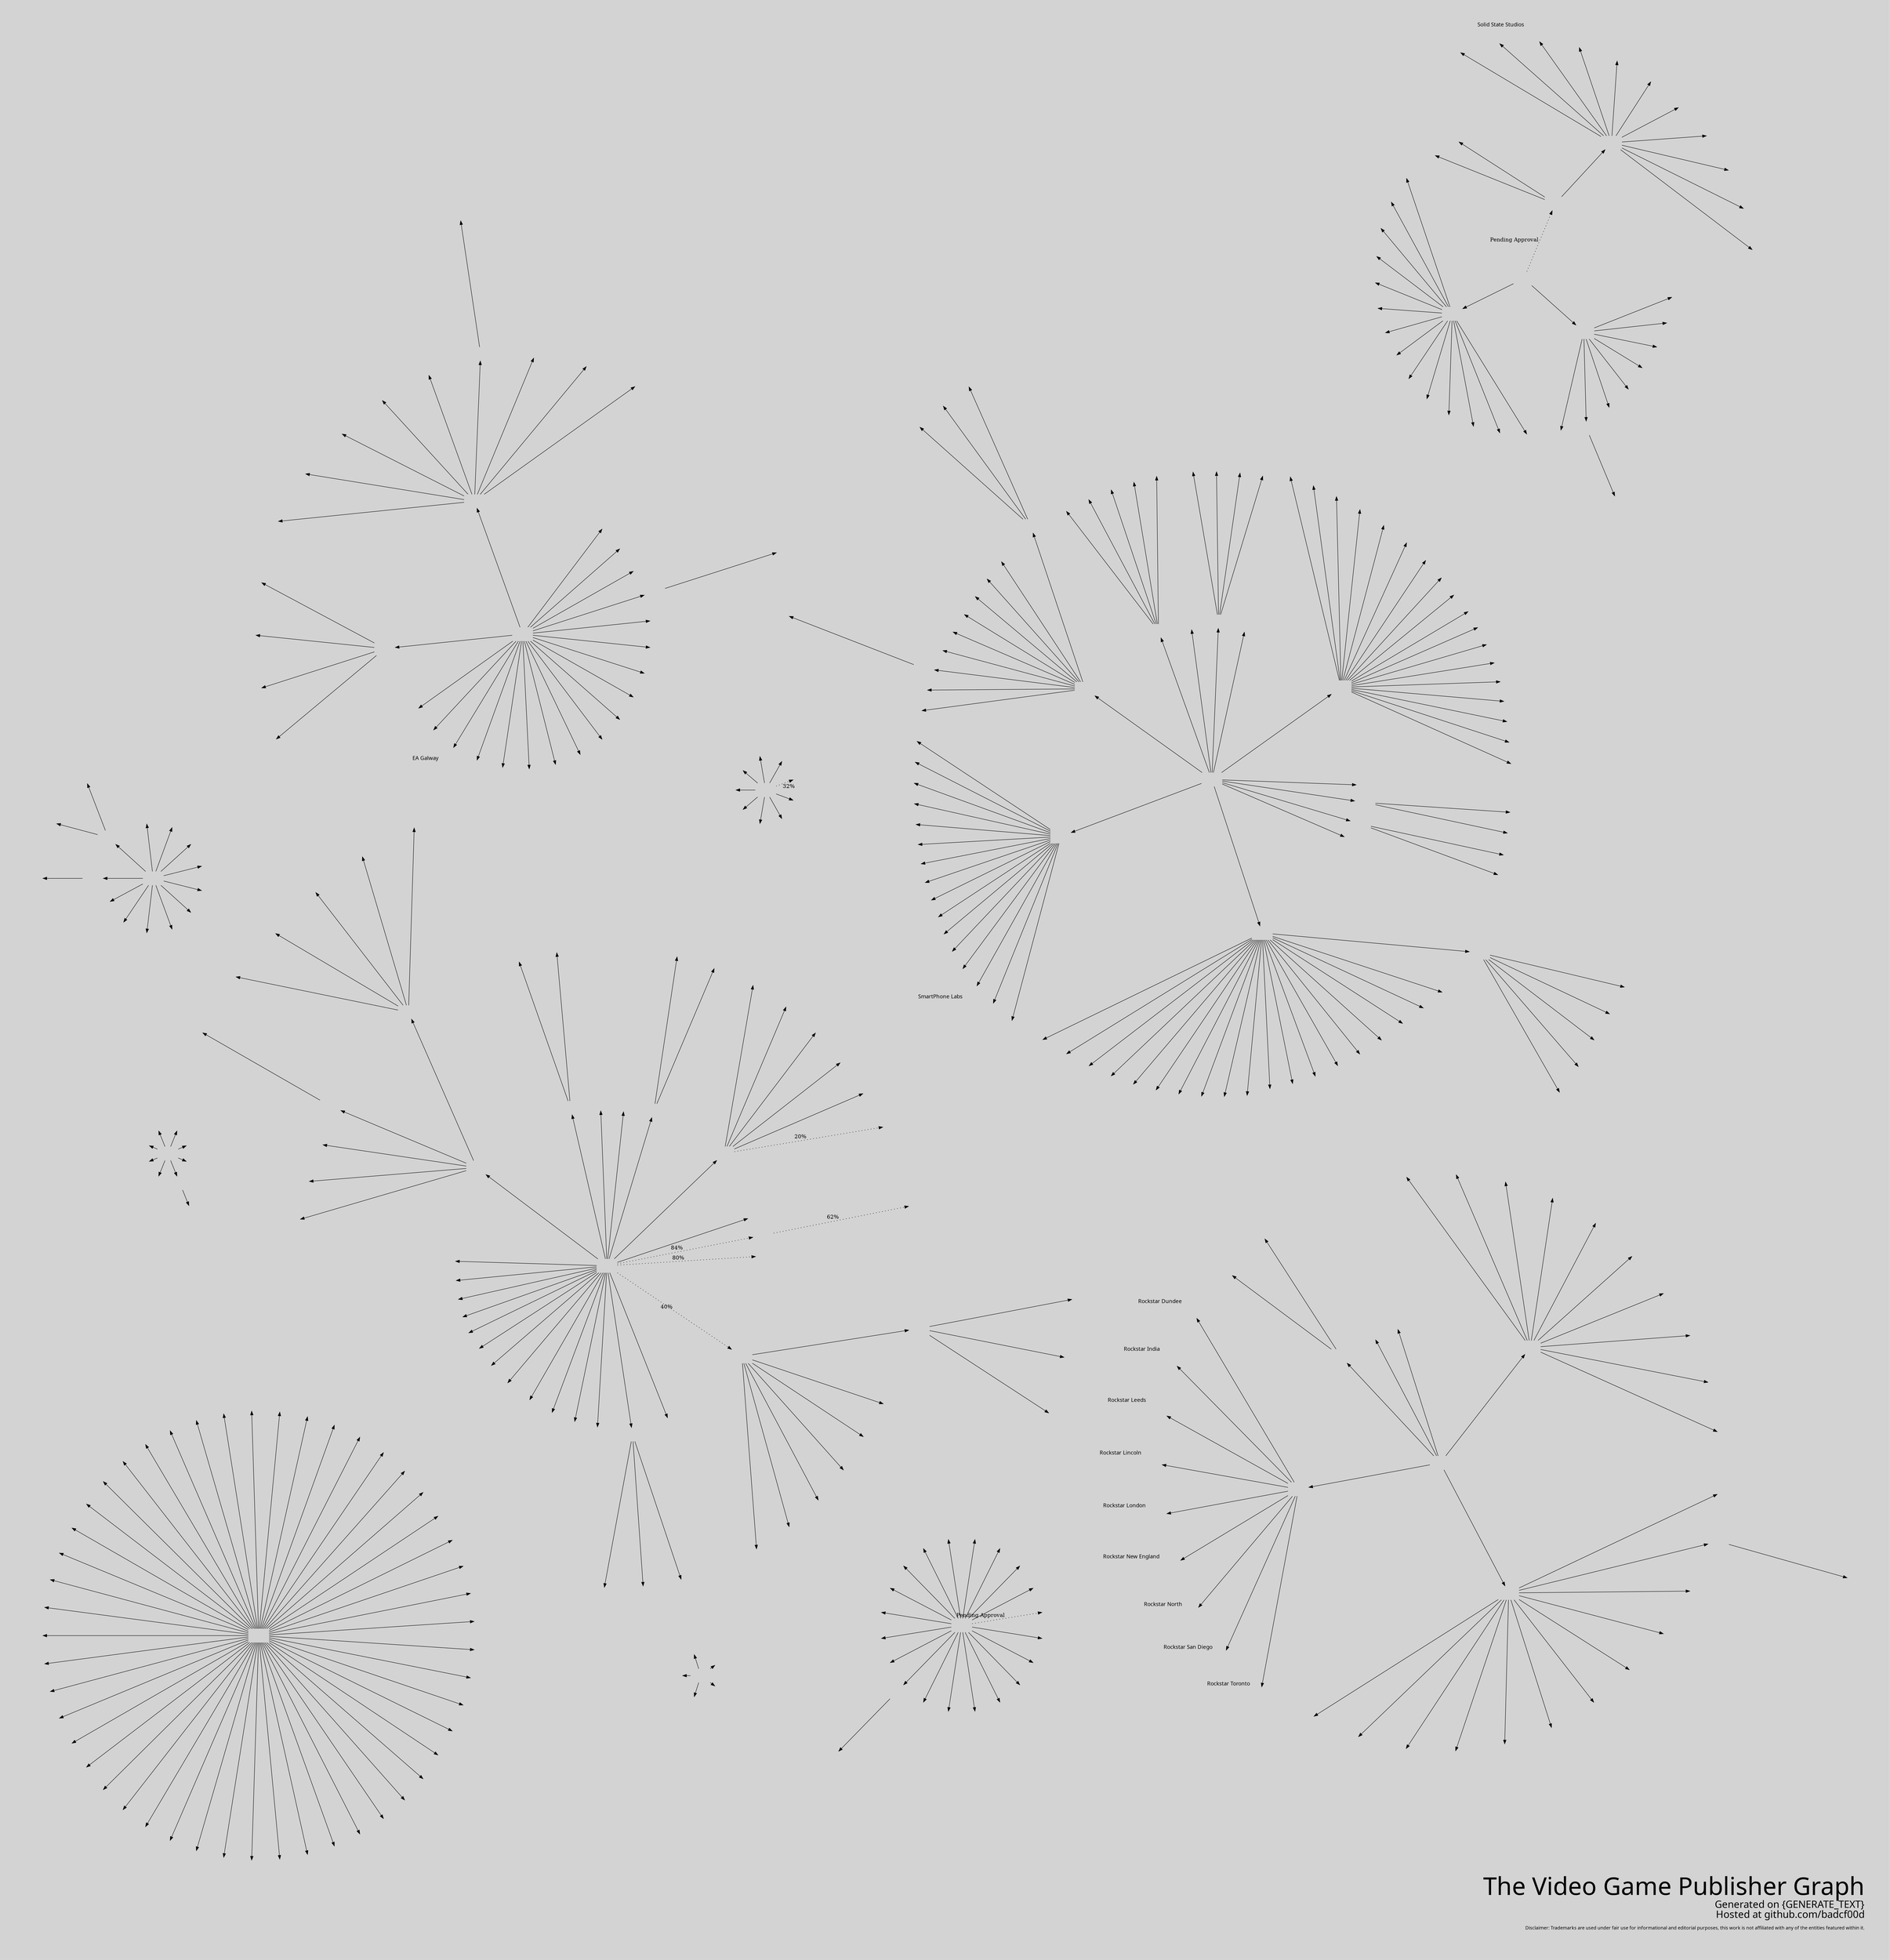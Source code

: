 digraph {
    /* Text */
    label=<
    <FONT POINT-SIZE="64">The Video Game Publisher Graph</FONT><BR ALIGN="RIGHT"/>
    <FONT POINT-SIZE="26">Generated on {GENERATE_TEXT}</FONT><BR ALIGN="RIGHT"/>
    <FONT POINT-SIZE="26">Hosted at github.com/badcf00d</FONT><BR ALIGN="RIGHT"/><BR ALIGN="RIGHT"/>
    <FONT POINT-SIZE="12">Disclaimer: Trademarks are used under fair use for informational and editorial purposes, this work is not affiliated with any of the entities featured within it.</FONT><BR ALIGN="RIGHT"/>
    >
    node [label=""]

    /* Layout options */
    layout=twopi
    ratio=1.0
    overlap=prism
    overlap_scaling=9.5
    pad=0.8

    /* Style options */
    fontname="Fira Sans UltraLight"
    splines=polyline
    bgcolor=lightgray
    imagepath="images"
    truecolor=true
    labeljust=r
    node [shape=none, bgcolor=transparent, imagescale=true, fontname="Fira Sans Light"]


    subgraph cluster_sony {
        "Playstation Studios" [image="playstation_studios.png"]
        "Bungie" [image="bungie.png"]

        "Playstation Studios" -> {
            "Polyphony Digital" [image="polyphony_digital.png"]
            "Insomniac Games" [image="insomniac_games.png"]
            "Naughty Dog" [image="naughty_dog.png"]
            "Bend Studio" [image="bend_studio.png"]
            "Sucker Punch Productions" [image="sucker_punch.png"]
            "Pixelopus" [image="pixelopus.png"]
            "Bluepoint Games" [image="bluepoint_games.png"]
            "Valkyrie Entertainment" [image="valkyrie_entertainment.png"]
            "Guerrilla Games" [image="guerrilla_games.png"]
            "Media Molecule" [image="media_molecule.png"]
            "Housemarque" [image="housemarque.png"]
            "Firesprite" [image="firesprite.png"]
            "Nixxes Software" [image="nixxes.png"]
            "XDev" [image="xdev.png"]
            "Team Asobi" [image="team_asobi.png"]
            "San Diego Studio" [image="san_diego_studio.png"]
            "Santa Monica Studio" [image="santa_monica_studio.png"]
            "London Studio" [image="london_studio.png"]
            "Haven Studios" [image="haven_studios.png"]
        }
        "Playstation Studios" -> "Bungie" [label="Pending Approval", style=dotted]

        "Firesprite" -> {
            "Fabrik Games" [image="fabrik_games.png"]
        }
    }

    subgraph cluster_tencent {
        "Tencent Games" [image="tencent_games.png"]
        "Grinding Gear Games" [image="grinding_gear.png"]
        "Space Ape Games" [image="space_ape.png"]
        "Supercell" [image="supercell.png"]
        "Certain Affinity" [image="certain_affinity.png"]

        "Tencent Games" -> {
            "Funcom" [image="funcom.png"]
            "Leyou" [image="leyou.png"]
            "Riot Games" [image="riot_games.png"]
            "Sharkmob" [image="sharkmob.png"]
            "Turtle Rock Studios" [image="turtle_rock.png"]
            "Wake Up Interactive" [image="wakeup.png"]
            "Sumo Group" [image="sumo_group.png"]
            "Fatshark" [image="fatshark.png"]
            "Miniclip" [image="miniclip.png"]
            "Klei Entertainment" [image="klei.png"]
            "10 Chambers Collective" [image="10chambers.png"]
            "Yager Development" [image="yager.png"]
            "Aurora Studio Group" [image="aurora_studios.png"]
            "TiMi Studio Group" [image="timi_studios.png"]
            "Lightspeed & Quantum Studio Group" [image="lightspeed_and_quantum.png"]
            "Morefun Studio Group" [image="morefun_studio.png"]
            "NExT Studios" [image="next_studios.png"]
            "Stunlock Studios" [image="stunlock_studios.png"]
            "Inflexoin Games" [image="inflexion_games.png"]
            "1C Entertainment" [image="1c_entertainment.png"]
            "Tequila Works" [image="tequila_works.png"]
        }

        "Leyou" -> {
            "Athlon Games" [image="athlon_games.png"]
            "Digital Extremes" [image="digital_extremes.png"]
            "Kingmaker" [image="kingmaker.png"]
            "Radiance Games" [image="radiance.png"]
            "Splash Damage" [image="splash_damage.png"]
        }


        "Wake Up Interactive" -> {
            "Soleil" [image="soleil.png"]
            "Valhalla Game Studios" [image="valhalla.png"]
        }

        "Sumo Group" -> {
            "Sumo Digital" [image="sumo_digital.png"]
            "Pipeworks Studios" [image="pipeworks.png"]
            "Atomhawk" [image="atomhawk.png"]
            "Secret Mode" [image="secret_mode.png"]
            "Auroch Digital" [image="auroch_digital.png"]
        }

        "Sumo Digital" -> {
            "Lab42" [image="lab42.png"]
            "PixelAnt Games" [image="pixelant.png"]
            "Red Kite Games" [image="red_kite.png"]
            "Sumo Pune" [image="sumo_pune.png"]
            "The Chinese Room" [image="chinese_room.png"]
        }

        "Riot Games" -> {
            "Radiant Entertainment" [image="radiant_entertainment.png"]
            "Hypixel Studios" [image="hypixel_studios.png"]
        }

        "Pipeworks Studios" -> {
            "Timbre Games" [image="timbre_games.png"]
        }

        "1C Entertainment" -> {
            "Qloc" [image="qloc.png"]
            "1C Online Games" [image="1c_online_games.png"]
            "1C SDP" [image="1c_sdp.png"]
        }

        "Tencent Games" -> "Supercell" [label="84%", style=dotted]
        "Tencent Games" -> "Grinding Gear Games" [label="80%", style=dotted]
        "Tencent Games" -> "Epic Games" [label="40%", style=dotted]
        "Supercell" -> "Space Ape Games" [label="62%", style=dotted]
        "Leyou" -> "Certain Affinity" [label="20%", style=dotted]
    }

    subgraph cluster_nintendo {
        "Nintendo" [image="nintendo.png"]
        "The Pokémon Company" [image="pokemon_company.png"]

        "Nintendo" -> {
            "Nintendo Software Technology" [image="nintendo_software_technology.png"]
            "Retro Studios" [image="retro_studios.png"]
            "Next Level Games" [image="next_level_games.png"]
            "NDcube" [image="nd_cube.png"]
            "1-UP Studio" [image="1up_studio.png"]
            "Monolith Soft" [image="monolith_soft.png"]
            "Mario Club Co., Ltd." [image="mario_club.png"]
            "SRD Co. Ltd." [image="src_co.png"]
        }

        "Nintendo" -> "The Pokémon Company" [label="32%", style=dotted]
    }

    subgraph cluster_microsoft {
        "Microsoft" [image="microsoft.png"]
        "Activision-Blizzard" [image="actiblizz.png"]

        "Microsoft" -> {
            "Xbox Game Studios" [image="xbox_game_studios.png"]
            "Zenimax Media" [image="zenimax_media.png"]
        }
        "Microsoft" -> "Activision-Blizzard" [label="Pending Approval", style=dotted]

        "Xbox Game Studios" -> {
            "343 Industries" [image="343_industries.png"]
            "The Coalition" [image="the_coalition.png"]
            "Compulsion Games" [image="compulsion_games.png"]
            "Double Fine Productions" [image="double_fine.png"]
            "The Initiative" [image="the_initiative.png"]
            "inXile Entertainment" [image="inxile_entertainment.png"]
            "Mojang Studios" [image="mojang_studios.png"]
            "Ninja Theory" [image="ninja_theory.png"]
            "Obsidian Entertainment" [image="obsidian_entertainment.png"]
            "Playground Games" [image="playground_games.png"]
            "Rare" [image="rare.png"]
            "Turn 10 Studios" [image="turn_10_studios.png"]
            "Undead Labs" [image="undead_labs.png"]
            "World's Edge" [image="worlds_edge.png"]
        }

        "Zenimax Media" -> {
            "Alpha Dog Games" [image="alpha_dog_games.png"]
            "Arkane Studios" [image="arkane_studios.png"]
            "Bethesda Game Studios" [image="bethesda_game_studios.png"]
            "id Software" [image="id_software.png"]
            "MachineGames" [image="machine_games.png"]
            "Roundhouse Studios" [image="roundhouse_studios.png"]
            "Tango Gameworks" [image="tango_gameworks.png"]
            "ZeniMax Online Studios" [image="zenimax_online.png"]
        }

        "Arkane Studios" -> {
            "Arkane Austin" [image="arkane_austin.png"]
        }

        "Activision-Blizzard" -> {
            "Activision Publishing" [image="activision.png"]
            "Blizzard Entertainment" [image="blizzard_entertainment.png"]
            "King.com" [image="king.png"]
        }

        "Activision Publishing" -> {
            "Beenox" [image="beenox.png"]
            "Demonware" [image="demonware.png"]
            "Digital Legends Entertainment" [image="digital_legends.png"]
            "High Moon Studios" [image="high_moon_studios.png"]
            "Infinity Ward" [image="infinity_ward.png"]
            "Radical Entertainment" [image="radical_entertainment.png"]
            "Raven Software" [image="raven_software.png"]
            "Sledgehammer Games" [image="sledgehammer_games.png"]
            "Solid State Studios" [image="solid_state_studios.png", xlabel="Solid State Studios"]
            "Toys for Bob" [image="toys_for_bob.png"]
            "Treyarch" [image="treyarch.png"]
        }
    }

    subgraph cluster_ea {
        "Electronic Arts" [image="ea.png"]

        "Electronic Arts" -> {
            "BioWare" [image="bioware.png"]
            "Codemasters" [image="codemasters.png"]
            "Criterion Games" [image="criterion_games.png"]
            "DICE" [image="dice_stockholm.png"]
            "Frostbite Labs" [image="frostbite_labs.png"]
            "EA Mobile" [image="ea_mobile.png"]
            "EA Sports" [image="ea_sports.png"]
            "EA Chillingo" [image="ea_chillingo.png"]
            "EA Create" [image="ea_create.png"]
            "EA Galway" [image="ea_galway.png" xlabel="EA Galway"]
            "EA Baton Rouge" [image="ea_baton_rouge.png"]
            "EA Gothenburg" [image="ea_gothenburg.png"]
            "EA Korea Studios" [image="ea_korea_studios.png"]
            "Full Circle" [image="fullcircle.png"]
            "Maxis" [image="maxis.png"]
            "Motive Studios" [image="motive_studios.png"]
            "Pogo Studios" [image="pogo_studios.png"]
            "PopCap Games" [image="popcap.png"]
            "Respawn Entertainment" [image="respawn_entertainment.png"]
            "Ripple Effect Studio" [image="ripple_effect_studios.png"]
        }

        "Codemasters" -> {
            "Slightly Mad Studios"  [image="slightly_mad.png"]
        }

        "EA Mobile" -> {
            "EA Capital Games" [image="ea_capital_games.png"]
            "EA Redwood Studios" [image="ea_redwood_studios.png"]
            "Firemonkeys Studios" [image="firemonkeys_studio.png"]
            "Glu Mobile" [image="glu_mobile.png"]
            "Industrial Toys" [image="industrial_toys.png"]
            "Playdemic" [image="playdemic.png"]
            "Red Crow Studios" [image="red_crow_studios.png"]
            "Slingshot Games" [image="slingshot_games.png"]
            "Tracktwenty Studios" [image="track_twenty_studios.png"]
        }

        "EA Sports" -> {
            "EA Romania" [image="ea_romania.png"]
            "EA Tiburon" [image="ea_tiburon.png"]
            "EA Vancouver" [image="ea_vancouver.png"]
            "Metalhead Software" [image="metalhead_software.png"]
        }

        "Glu Mobile" -> {
            "PlayFirst" [image="playfirst.png"]
        }
    }

    subgraph cluster_take_two {
        "Take-Two Interactive" [image="take_two_interactive.png"]

        "Take-Two Interactive" -> {
            "2K" [image="2k.png"]
            "Dynamixyz" [image="dynamixyz.png"]
            "Ghost Story Games" [image="ghost_story.png"]
            "Private Division" [image="private_division.png"]
            "Rockstar Games" [image="rockstar_games.png"]
            "Zynga" [image="zynga.png"]
        }

        "2K" -> {
            "2K Chengdu" [image="2k_chengdu.png"]
            "2K Madrid" [image="2k_madrid.png"]
            "2K Vegas" [image="2k_vegas.png"]
            "31st Union" [image="31st_union.png"]
            "Cat Daddy Games" [image="cat_daddy_games.png"]
            "Cloud Chamber" [image="cloud_chamber.png"]
            "Firaxis Games" [image="firaxis_games.png"]
            "Hangar 13" [image="hangar_13.png"]
            "HB Studios" [image="hb_studios.png"]
            "Visual Concepts" [image="visual_concepts.png"]
        }

        "Private Division" -> {
            "Intercept Games" [image="intercept_games.png"]
            "Roll7" [image="roll7.png"]
        }

        "Rockstar Games" -> {
            "Rockstar Dundee" [image="rockstar_dundee.png", xlabel="Rockstar Dundee"]
            "Rockstar India" [image="rockstar_india.png", xlabel="Rockstar India"]
            "Rockstar Leeds" [image="rockstar_leeds.png", xlabel="Rockstar Leeds"]
            "Rockstar Lincoln" [image="rockstar_lincoln.png", xlabel="Rockstar Lincoln"]
            "Rockstar London" [image="rockstar_london.png", xlabel="Rockstar London"]
            "Rockstar New England" [image="rockstar_new_england.png", xlabel="Rockstar New England"]
            "Rockstar North" [image="rockstar_north.png", xlabel="Rockstar North"]
            "Rockstar San Diego" [image="rockstar_san_diego.png", xlabel="Rockstar San Diego"]
            "Rockstar Toronto" [image="rockstar_toronto.png", xlabel="Rockstar Toronto"]
        }

        "Zynga" -> {
            "Nordeus" [image="nordeus.png"]
            "Playdots" [image="playdots.png"]
            "Socialpoint" [image="socialpoint.png"]
            "StarLark" [image="starlark.png"]
            "Chartboost" [image="chartboost.png"]
            "Echtra Games" [image="echtra.png"]
            "Rollic" [image="rollic.png"]
            "Peak Games" [image="peak_games.png"]
            "Small Giant Games" [image="small_giant.png"]
            "Gram Games" [image="gram_games.png"]
            "NaturalMotion" [image="naturalmotion.png"]
            "Zynga with Friends" [image="zynga_with_friends.png"]
        }

        "NaturalMotion" -> {
            "BossAlien" [image="bossalien.png"]
        }
    }

    subgraph cluster_bandai {
        "Bandai Namco Entertainment" [image="bandai_namco_entertainment.png"]

        "Bandai Namco Entertainment" -> {
            "Bandai Namco Studios" [image="bandai_namco_studios.png"]
            "Bandai Namco Online" [image="bandai_namco_online.png"]
            "Bandai Namco Nexus" [image="bandai_namco_nexus.png"]
            "Bandai Namco Mobile" [image="bandai_namco_mobile.png"]
            "Bandai Namco Shanghai" [image="bandai_namco_shanghai.png"]
            "B.B. Studio" [image="bb_studio.png"]
            "D3 Publisher" [image="d3_publisher.png"]
            "Reflector Entertainment" [image="reflector_entertainment.png"]
        }

        "D3 Publisher" -> {
            "D3 Go" [image="d3_go.png"]
        }
    }

    subgraph cluster_square {
        "Square Enix" [image="square.png"]

        "Square Enix" -> {
            "Hippos Lab" [image="hippos_lab.png"]
            "Tokyo RPG Factory" [image="tokyo_rpg_factory.png"]
            "Luminous Productions" [image="luminous_productions.png"]
            "Square Enix Europe" [image="square_enix_europe.png"]
            "Square Enix London Mobile" [image="square_enix_london_mobile.png"]
        }
    }

    subgraph cluster_ubisoft {
        "Ubisoft" [image="ubisoft.png"]

        "Ubisoft" -> {
            "1492 Studio" [image="1492_studio.png"]
            "Blue Mammoth Games" [image="blue_mammoth_games.png"]
            "Future Games of London" [image="future_games_of_london.png"]
            "Green Panda Games" [image="green_panda_games.png"]
            "Hybride Technologies" [image="hybride_technologies.png"]
            "Ivory Tower" [image="ivory_tower.png"]
            "Ketchapp" [image="ketchapp.png"]
            "Kolibri Games" [image="kolibri_games.png"]
            "Massive Entertainment" [image="massive_entertainment.png"]
            "Nadeo" [image="ubisoft_nadeo.png"]
            "Owlient" [image="ubisoft_owlient.png"]
            "Quazal" [image="quazal.png"]
            "Red Storm Entertainment" [image="red_storm_entertainment.png"]
            "RedLynx" [image="redlynx.png"]
            "Ubisoft Abu Dhabi" [image="ubisoft_abu_dhabi.png"]
            "Ubisoft Annecy" [image="ubisoft_annecy.png"]
            "Ubisoft Barcelona" [image="ubisoft_barcelona.png"]
            "Ubisoft Barcelona Mobile" [image="ubisoft_barcelona_mobile.png"]
            "Ubisoft Belgrade" [image="ubisoft_belgrade.png"]
            "Ubisoft Berlin" [image="ubisoft_berlin.png"]
            "Ubisoft Bordeaux" [image="ubisoft_bordeaux.png"]
            "Ubisoft Bucharest" [image="ubisoft_bucharest.png"]
            "Ubisoft Chengdu" [image="ubisoft_chengdu.png"]
            "Ubisoft Dusseldorf" [image="ubisoft_dusseldorf.png"]
            "Ubisoft Da Nang" [image="ubisoft_da_nang.png"]
            "Ubisoft Halifax" [image="ubisoft_halifax.png"]
            "Ubisoft Kyiv" [image="ubisoft_kyiv.png"]
            "Ubisoft Leamington" [image="ubisoft_leamington.png"]
            "Ubisoft Blue Byte" [image="ubisoft_blue_byte.png"]
            "Ubisoft Milan" [image="ubisoft_milan.png"]
            "Ubisoft Montpellier" [image="ubisoft_montpellier.png"]
            "Ubisoft Montreal" [image="ubisoft_montreal.png"]
            "Ubisoft Mumbai" [image="ubisoft_mumbai.png"]
            "Ubisoft Odesa" [image="ubisoft_odesa.png"]
            "Ubisoft Osaka" [image="ubisoft_osaka.png"]
            "Ubisoft Paris" [image="ubisoft_paris.png"]
            "Ubisoft Paris Mobile" [image="ubisoft_paris_mobile.png"]
            "Ubisoft Philippines" [image="ubisoft_philippines.png"]
            "Ubisoft Pune" [image="ubisoft_pune.png"]
            "Ubisoft Quebec" [image="ubisoft_quebec.png"]
            "Ubisoft Reflections" [image="ubisoft_reflections.png"]
            "Ubisoft Saguenay" [image="ubisoft_saguenay.png"]
            "Ubisoft San Francisco" [image="ubisoft_san_francisco.png"]
            "Ubisoft Shanghai" [image="ubisoft_shanghai.png"]
            "Ubisoft Singapore" [image="ubisoft_singapore.png"]
            "Ubisoft Sofia" [image="ubisoft_sofia.png"]
            "Ubisoft Stockholm" [image="ubisoft_stockholm.png"]
            "Ubisoft Toronto" [image="ubisoft_toronto.png"]
            "Ubisoft Winnipeg" [image="ubisoft_winnipeg.png"]
        }
    }

    subgraph cluster_sega {
        "Sega" [image="sega.png"]

        "Sega" -> {
            "SEGA Sapporo Studio" [image="sega_sapporo_studio.png"]
            "Sonic Team" [image="sonic_team.png"]
            "Ryu Ga Gotoku Studio" [image="ryu_ga_gotoku_studio.png"]
            "Amplitude Studios" [image="amplitude_studios.png"]
            "Atlus" [image="atlus.png"]
            "Creative Assembly" [image="creative_assembly.png"]
            "Hardlight" [image="hardlight.png"]
            "Ignited Artists" [image="ignited_artists.png"]
            "Play Heart" [image="play_heart.png"]
            "Relic Entertainment" [image="relic_entertainment.png"]
            "Sports Interactive" [image="sports_interactive.png"]
            "Two Point Studios" [image="two_point_studios.png"]
        }

        "Creative Assembly" -> {
            "Creative Assembly Sofia" [image="creative_assembly_sofia.png"]
        }

        "Atlus" -> {
            //"Team Maniax" logo?
            "P-Studio" [image="p_studio.png"]
            "Studio Zero" [image="studio_zero.png"]
        }
    }

    subgraph cluster_epic {
        "Epic Games" [image="epic_games.png"]

        "Epic Games" -> {
            "Chair Entertainment" [image="chair_entertainment.png"]
            "Cloudgine" [image="cloudgine.png"]
            "Harmonix" [image="harmonix.png"]
            "Kamu" [image="kamu.png"]
            "Psyonix" [image="psyonix.png"]
            "RAD Game Tools" [image="rad_game_tools.png"]
            "Tonic Games Group" [image="tonic_games_group.png"]
        }

        "Tonic Games Group" -> {
            "Mediatonic" [image="mediatonic.png"]
            "Irregular Corporation" [image="irregular_corporation.png"]
            "Fortitude Games" [image="fortitude_games.png"]
        }
    }

    subgraph cluster_embracer {
        "Embracer Group" [image="embracer.png"]

        "Embracer Group" -> {
            "Amplifier Game Invest" [image="amplifier_game_invest.png"]
            "Dark Horse Games" [image="dark_horse_games.png"]
            "DECA Games" [image="deca_games.png"]
            "Easybrain" [image="easybrain.png"]
            "Gearbox Software" [image="gearbox_software.png"]
            "Koch Media" [image="koch_media.png"]
            "Saber Interactive" [image="saber_interactive.png"]
            "THQ Nordic" [image="thq_nordic.png"]
            "Quantic Lab" [image="quantic_lab.png"]
            "Crystal Dynamics" [image="crystal_dynamics.png"]
            "Eidos Montreal" [image="eidos_montreal.png"]
            "Square Enix Montreal" [image="square_enix_montreal.png"]
        }

        "Amplifier Game Invest" -> {
            "A Creative Endeavor" [image="a_creative_endeavor.png"]
            "Green Tile Digital" [image="green_tile_digital.png"]
            "Goose Byte" [image="goose_byte.png"]
            "Zapper Games" [image="zapper_games.png"]
            "Frame Break" [image="frame_break.png"]
            "Plucky Bytes" [image="plucky_bytes.png"]
            "Silent Games" [image="silent_games.png"]
            "Rare Earth" [image="rare_earth.png"]
            "Vermila" [image="vermila.png"]
            "Destinybit" [image="destinybit.png"]
            "C77 Entertainment" [image="c77_entertainment.png"]
            "River End Games" [image="river_end_games.png"]
            "Tarsier Studios" [image="tarsier_studios.png"]
            "Palindrome Interactive" [image="palindrome_interactive.png"]
            "Kavalri Games" [image="kavalri_games.png"]
            "Neon Giant" [image="neon_giant.png"]
            "Framebunker" [image="framebunker.png"]
            "Misc Games" [image="misc_games.png"]
        }

        "Gearbox Software" -> {
            "Gearbox Studio Quebec" [image="gearbox_studio_quebec.png"]
            "Gearbox Studio Montreal" [image="gearbox_studio_montreal.png"]
            "Gearbox Publishing" [image="gearbox_publishing.png"]
            "Cryptic Studios" [image="cryptic_studios.png"]
            "Lost Boys Interactive" [image="lost_boys_interactive.png"]
        }

        "Koch Media" -> {
            "Deep Silver" [image="deep_silver.png"]
            "DigixArt" [image="digixart.png"]
            "Flying Wild Hog" [image="flying_wild_hog.png"]
            "Free Radical Design" [image="free_radical_design.png"]
            "Milestone" [image="milestone.png"]
            "Prime Matter" [image="prime_matter.png"]
            "Warhorse Studio" [image="warhorse.png"]
            "Vertigo Games" [image="vertigo_games.png"]
            "Voxler" [image="voxler.png"]
            "Ravenscourt" [image="ravenscourt.png"]
        }

        "Deep Silver" -> {
            "Volition" [image="volition.png"]
            "Fishlabs" [image="fishlabs.png"]
            "Dambuster Studios" [image="dambuster_studios.png"]
        }

        "Vertigo Games" -> {
            "Force Field" [image="force_field.png"]
        }

        "Saber Interactive" -> {
            "34BigThings" [image="34_big_things.png"]
            "3D Realms" [image="3d_realms.png"]
            "4A Games" [image="4a_games.png"]
            "Aspyr" [image="aspyr.png"]
            "Bytex" [image="bytex.png"]
            "Demiurge Studios" [image="demiurge_studios.png"]
            "Digic Pictures" [image="digic_pictures.png"]
            "Fractured Byte" [image="fractured_byte.png"]
            "Mad Head Games" [image="mad_head_games.png"]
            "New World Interactive" [image="new_world_interactive.png"]
            "Nimble Giant Entertainment" [image="nimble_giant.png"]
            "Shiver Entertainment" [image="shiver_entertainment.png"]
            "Slipgate Ironworks" [image="slipgate_ironworks.png"]
            "SmartPhone Labs" [image="smartphone_labs.png" xlabel="SmartPhone Labs"]
            "Snapshot Games" [image="snapshot_games.png"]
            "Zen Studios" [image="zen_studios.png"]
        }

        "THQ Nordic" -> {
            "Alkimia Interactive" [image="alkimia_interactive.png"]
            "Appeal Studios" [image="appeal_studios.png"]
            "Ashborne Games" [image="ashbourne_games.png"]
            "Black Forest Games" [image="black_forest_games.png"]
            "Bugbear Entertainment" [image="bugbear_entertainment.png"]
            "Experiment 101" [image="experiment_101.png"]
            "Gate 21" [image="gate_21.png"]
            "Grimlore Games" [image="grimlore_games.png"]
            "Gunfire Games" [image="gunfire_games.png"]
            "HandyGames" [image="handygames.png"]
            "Kaiko" [image="kaiko.png"]
            "Massive Miniteam" [image="massive_miniteam.png"]
            "Mirage Game Studios" [image="mirage_game_studios.png"]
            "Nine Rocks Games" [image="nine_rocks_games.png"]
            "Pieces Interactive" [image="pieces_interactive.png"]
            "Piranha Bytes" [image="piranha_bytes.png"]
            "Pow Wow Entertainment" [image="powwow.png"]
            "Purple Lamp Studios" [image="purple_lamp_studios.png"]
            "Rainbow Studios" [image="rainbow.png"]
            //"THQ Nordic France" logo?
            "Coffee Stain Holding" [image="coffee_stain.png"]
        }

        "DECA Games" -> {
            "A Thinking Ape" [image="a_thinking_ape.png"]
            "Crazy Labs" [image="crazylabs.png"]
            "IUGO Mobile Entertainment" [image="iugo_mobile_entertainment.png"]
            "Firescore"  [image="firescore.png"]
            //"Jufeng Studio" logo?
        }

        "Coffee Stain Holding" -> {
            "Box Dragon" [image="box_dragon.png"]
            "Coffee Stain North" [image="coffee_stain_north.png"]
            "Ghost Ship Games" [image="ghost_ship_games.png"]
            "Lavapotion" [image="lavapotion.png"]
            "Easy Trigger Games" [image="easy_trigger_games.png"]
        }

        "Eidos Montreal" -> {
            "Eidos Sherbrooke" [image="eidos_sherbrooke.png"]
            "Eidos Shanghai" [image="eidos_shanghai.png"]
        }

        "Crystal Dynamics" -> {
            "Crystal Northwest" [image="crystal_northwest.png"]
            "Crystal Southwest" [image="crystal_southwest.png"]
        }
    }
}